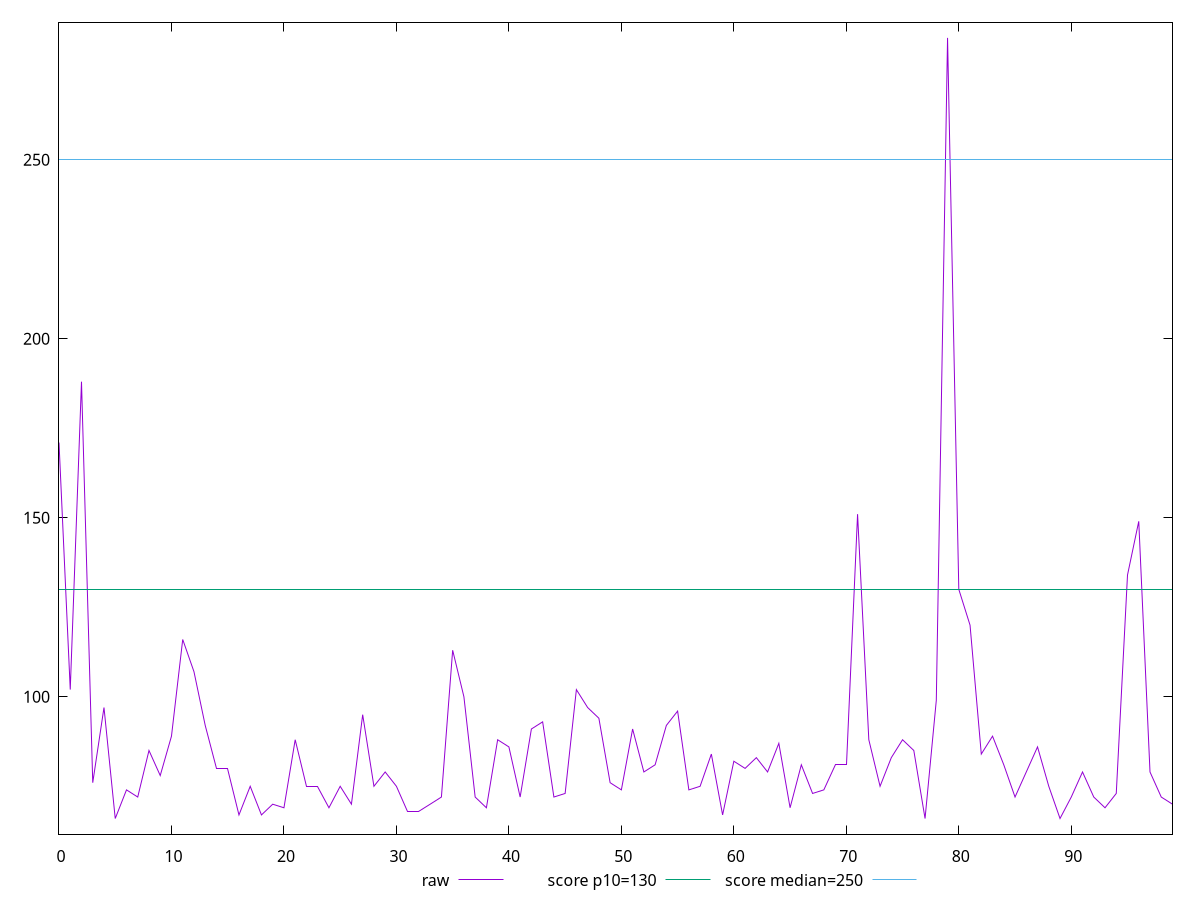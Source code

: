 reset

$raw <<EOF
0 171
1 102
2 188
3 76
4 97
5 66
6 74
7 72
8 85
9 78
10 89
11 116
12 107
13 92
14 80
15 80
16 67
17 75
18 67
19 70
20 69
21 88
22 75
23 75
24 69
25 75
26 70
27 95
28 75
29 79
30 75
31 68
32 68
33 70
34 72
35 113
36 100
37 72
38 69
39 88
40 86
41 72
42 91
43 93
44 72
45 73
46 102
47 97
48 94
49 76
50 74
51 91
52 79
53 81
54 92
55 96
56 74
57 75
58 84
59 67
60 82
61 80
62 83
63 79
64 87
65 69
66 81
67 73
68 74
69 81
70 81
71 151
72 88
73 75
74 83
75 88
76 85
77 66
78 99
79 284
80 130
81 120
82 84
83 89
84 81
85 72
86 79
87 86
88 75
89 66
90 72
91 79
92 72
93 69
94 73
95 134
96 149
97 79
98 72
99 70
EOF

set key outside below
set xrange [0:99]
set yrange [61.64:288.36]
set trange [61.64:288.36]
set terminal svg size 640, 500 enhanced background rgb 'white'
set output "report_00019_2021-02-10T18-14-37.922Z//max-potential-fid/samples/pages+cached+noadtech+nomedia+nocss/raw/values.svg"

plot $raw title "raw" with line, \
     130 title "score p10=130", \
     250 title "score median=250"

reset
